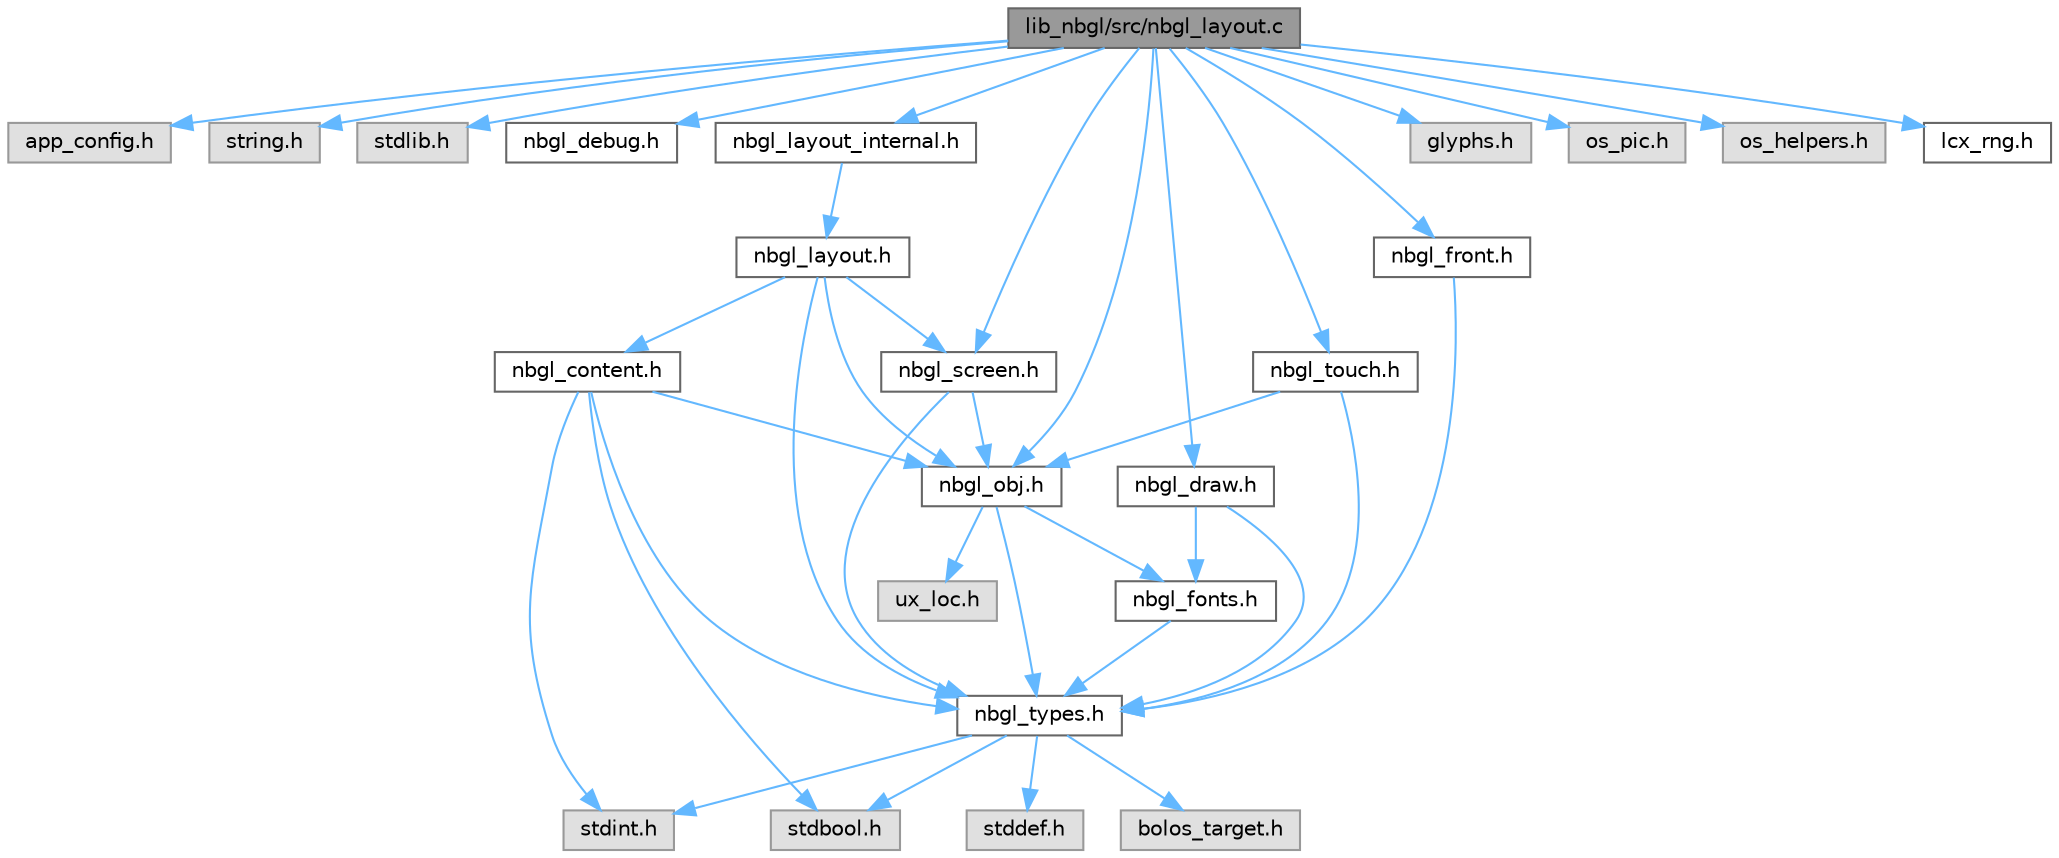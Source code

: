 digraph "lib_nbgl/src/nbgl_layout.c"
{
 // LATEX_PDF_SIZE
  bgcolor="transparent";
  edge [fontname=Helvetica,fontsize=10,labelfontname=Helvetica,labelfontsize=10];
  node [fontname=Helvetica,fontsize=10,shape=box,height=0.2,width=0.4];
  Node1 [label="lib_nbgl/src/nbgl_layout.c",height=0.2,width=0.4,color="gray40", fillcolor="grey60", style="filled", fontcolor="black",tooltip="Implementation of predefined layouts management for Applications."];
  Node1 -> Node2 [color="steelblue1",style="solid"];
  Node2 [label="app_config.h",height=0.2,width=0.4,color="grey60", fillcolor="#E0E0E0", style="filled",tooltip=" "];
  Node1 -> Node3 [color="steelblue1",style="solid"];
  Node3 [label="string.h",height=0.2,width=0.4,color="grey60", fillcolor="#E0E0E0", style="filled",tooltip=" "];
  Node1 -> Node4 [color="steelblue1",style="solid"];
  Node4 [label="stdlib.h",height=0.2,width=0.4,color="grey60", fillcolor="#E0E0E0", style="filled",tooltip=" "];
  Node1 -> Node5 [color="steelblue1",style="solid"];
  Node5 [label="nbgl_debug.h",height=0.2,width=0.4,color="grey40", fillcolor="white", style="filled",URL="$nbgl__debug_8h.html",tooltip="debug traces management"];
  Node1 -> Node6 [color="steelblue1",style="solid"];
  Node6 [label="nbgl_front.h",height=0.2,width=0.4,color="grey40", fillcolor="white", style="filled",URL="$nbgl__front_8h.html",tooltip="Font screen low-Level driver API, to draw elementary forms."];
  Node6 -> Node7 [color="steelblue1",style="solid"];
  Node7 [label="nbgl_types.h",height=0.2,width=0.4,color="grey40", fillcolor="white", style="filled",URL="$nbgl__types_8h.html",tooltip="common types for Graphical Library"];
  Node7 -> Node8 [color="steelblue1",style="solid"];
  Node8 [label="stddef.h",height=0.2,width=0.4,color="grey60", fillcolor="#E0E0E0", style="filled",tooltip=" "];
  Node7 -> Node9 [color="steelblue1",style="solid"];
  Node9 [label="stdint.h",height=0.2,width=0.4,color="grey60", fillcolor="#E0E0E0", style="filled",tooltip=" "];
  Node7 -> Node10 [color="steelblue1",style="solid"];
  Node10 [label="stdbool.h",height=0.2,width=0.4,color="grey60", fillcolor="#E0E0E0", style="filled",tooltip=" "];
  Node7 -> Node11 [color="steelblue1",style="solid"];
  Node11 [label="bolos_target.h",height=0.2,width=0.4,color="grey60", fillcolor="#E0E0E0", style="filled",tooltip=" "];
  Node1 -> Node12 [color="steelblue1",style="solid"];
  Node12 [label="nbgl_layout_internal.h",height=0.2,width=0.4,color="grey40", fillcolor="white", style="filled",URL="$nbgl__layout__internal_8h.html",tooltip="Internal functions/constants of NBGL layout layer."];
  Node12 -> Node13 [color="steelblue1",style="solid"];
  Node13 [label="nbgl_layout.h",height=0.2,width=0.4,color="grey40", fillcolor="white", style="filled",URL="$nbgl__layout_8h.html",tooltip="API of the Advanced BOLOS Graphical Library, for predefined layouts."];
  Node13 -> Node14 [color="steelblue1",style="solid"];
  Node14 [label="nbgl_obj.h",height=0.2,width=0.4,color="grey40", fillcolor="white", style="filled",URL="$nbgl__obj_8h.html",tooltip="API to draw all basic graphic objects."];
  Node14 -> Node7 [color="steelblue1",style="solid"];
  Node14 -> Node15 [color="steelblue1",style="solid"];
  Node15 [label="nbgl_fonts.h",height=0.2,width=0.4,color="grey40", fillcolor="white", style="filled",URL="$nbgl__fonts_8h.html",tooltip=" "];
  Node15 -> Node7 [color="steelblue1",style="solid"];
  Node14 -> Node16 [color="steelblue1",style="solid"];
  Node16 [label="ux_loc.h",height=0.2,width=0.4,color="grey60", fillcolor="#E0E0E0", style="filled",tooltip=" "];
  Node13 -> Node17 [color="steelblue1",style="solid"];
  Node17 [label="nbgl_screen.h",height=0.2,width=0.4,color="grey40", fillcolor="white", style="filled",URL="$nbgl__screen_8h.html",tooltip="API to manage screens."];
  Node17 -> Node7 [color="steelblue1",style="solid"];
  Node17 -> Node14 [color="steelblue1",style="solid"];
  Node13 -> Node7 [color="steelblue1",style="solid"];
  Node13 -> Node18 [color="steelblue1",style="solid"];
  Node18 [label="nbgl_content.h",height=0.2,width=0.4,color="grey40", fillcolor="white", style="filled",URL="$nbgl__content_8h.html",tooltip="common content for Graphical Library"];
  Node18 -> Node9 [color="steelblue1",style="solid"];
  Node18 -> Node10 [color="steelblue1",style="solid"];
  Node18 -> Node7 [color="steelblue1",style="solid"];
  Node18 -> Node14 [color="steelblue1",style="solid"];
  Node1 -> Node14 [color="steelblue1",style="solid"];
  Node1 -> Node19 [color="steelblue1",style="solid"];
  Node19 [label="nbgl_draw.h",height=0.2,width=0.4,color="grey40", fillcolor="white", style="filled",URL="$nbgl__draw_8h.html",tooltip="Middle Level API of the new BOLOS Graphical Library."];
  Node19 -> Node7 [color="steelblue1",style="solid"];
  Node19 -> Node15 [color="steelblue1",style="solid"];
  Node1 -> Node17 [color="steelblue1",style="solid"];
  Node1 -> Node20 [color="steelblue1",style="solid"];
  Node20 [label="nbgl_touch.h",height=0.2,width=0.4,color="grey40", fillcolor="white", style="filled",URL="$nbgl__touch_8h.html",tooltip=" "];
  Node20 -> Node7 [color="steelblue1",style="solid"];
  Node20 -> Node14 [color="steelblue1",style="solid"];
  Node1 -> Node21 [color="steelblue1",style="solid"];
  Node21 [label="glyphs.h",height=0.2,width=0.4,color="grey60", fillcolor="#E0E0E0", style="filled",tooltip=" "];
  Node1 -> Node22 [color="steelblue1",style="solid"];
  Node22 [label="os_pic.h",height=0.2,width=0.4,color="grey60", fillcolor="#E0E0E0", style="filled",tooltip=" "];
  Node1 -> Node23 [color="steelblue1",style="solid"];
  Node23 [label="os_helpers.h",height=0.2,width=0.4,color="grey60", fillcolor="#E0E0E0", style="filled",tooltip=" "];
  Node1 -> Node24 [color="steelblue1",style="solid"];
  Node24 [label="lcx_rng.h",height=0.2,width=0.4,color="grey40", fillcolor="white", style="filled",URL="$lcx__rng_8h.html",tooltip="Random Number Generation."];
}

